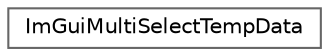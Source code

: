digraph "类继承关系图"
{
 // LATEX_PDF_SIZE
  bgcolor="transparent";
  edge [fontname=Helvetica,fontsize=10,labelfontname=Helvetica,labelfontsize=10];
  node [fontname=Helvetica,fontsize=10,shape=box,height=0.2,width=0.4];
  rankdir="LR";
  Node0 [id="Node000000",label="ImGuiMultiSelectTempData",height=0.2,width=0.4,color="grey40", fillcolor="white", style="filled",URL="$struct_im_gui_multi_select_temp_data.html",tooltip=" "];
}
